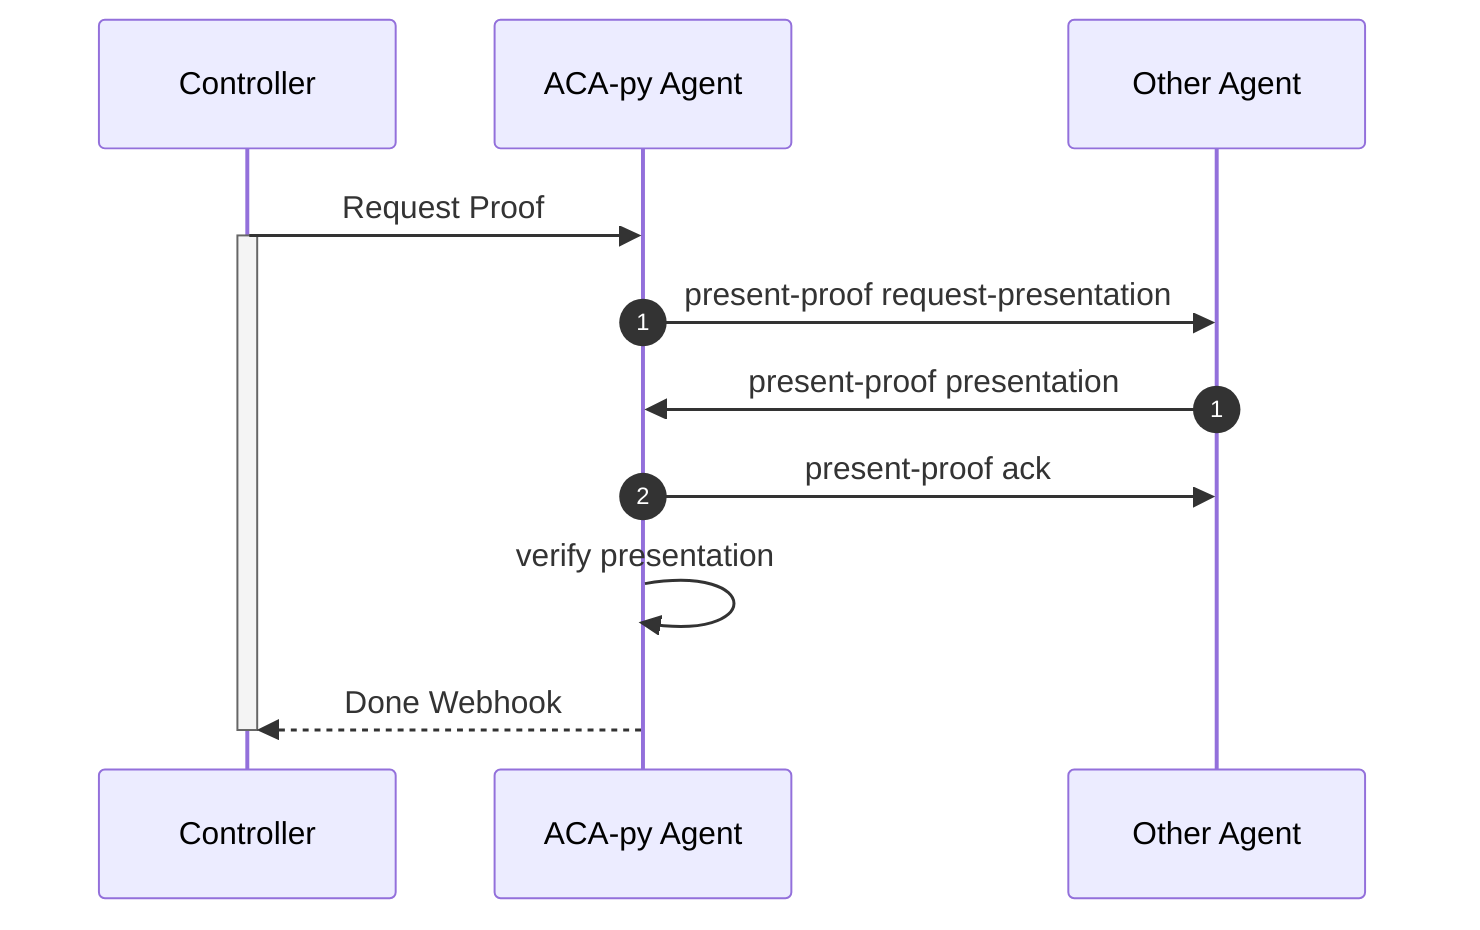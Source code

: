 sequenceDiagram
    participant controller as Controller
    participant alice as ACA-py Agent
    participant bob as Other Agent
%%    participant indy as Indy Node

    controller->>alice: Request Proof
    activate controller

    autonumber 1
    alice->>bob: present-proof request-presentation
    autonumber 1
    bob->>alice: present-proof presentation
    alice->>bob: present-proof ack
    autonumber off

%%    opt material not cached
%%        alice->>indy: retrieve verification material
%%        indy-->>alice: 
%%    end

    alice->>alice: verify presentation

    alice-->>controller: Done Webhook
    deactivate controller